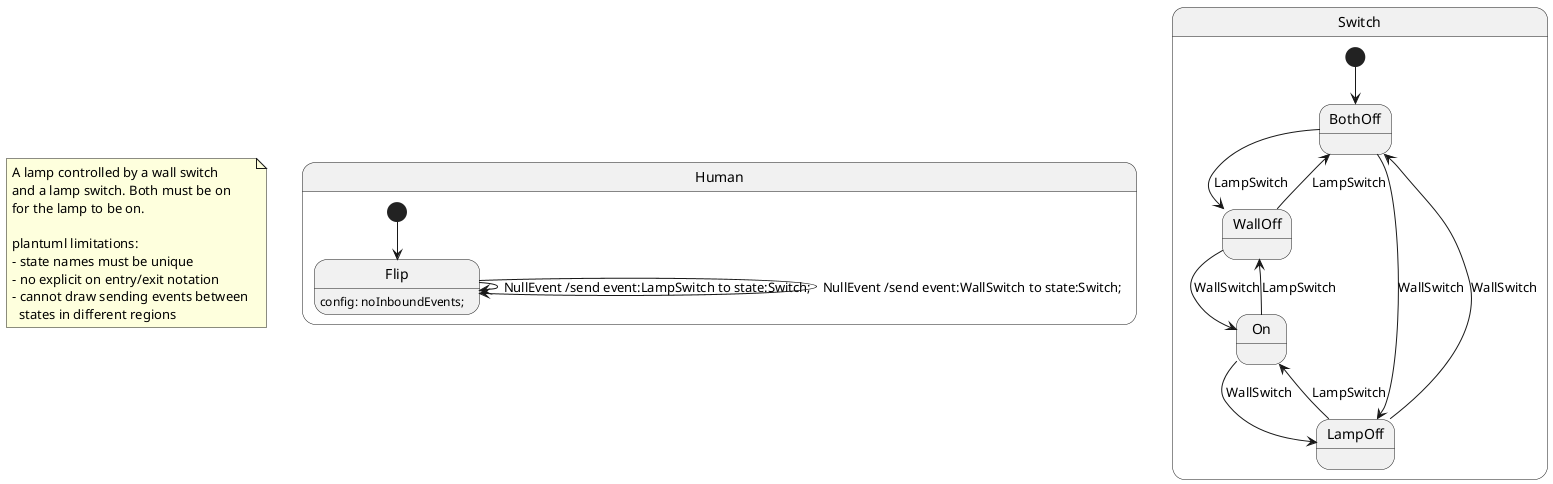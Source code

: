 @startuml

note as N1
  A lamp controlled by a wall switch
  and a lamp switch. Both must be on
  for the lamp to be on.

  plantuml limitations:
  - state names must be unique
  - no explicit on entry/exit notation
  - cannot draw sending events between 
    states in different regions
end note



state Human {

[*] --> Flip
Flip: config: noInboundEvents;
Flip --> Flip : NullEvent /send event:LampSwitch to state:Switch;
Flip --> Flip : NullEvent /send event:WallSwitch to state:Switch;

}



state Switch {

[*] --> BothOff
BothOff --> WallOff : LampSwitch
WallOff --> BothOff : LampSwitch

BothOff --> LampOff : WallSwitch
LampOff --> BothOff : WallSwitch

WallOff --> On : WallSwitch
On --> WallOff : LampSwitch

LampOff --> On : LampSwitch
On --> LampOff : WallSwitch

}

@enduml

